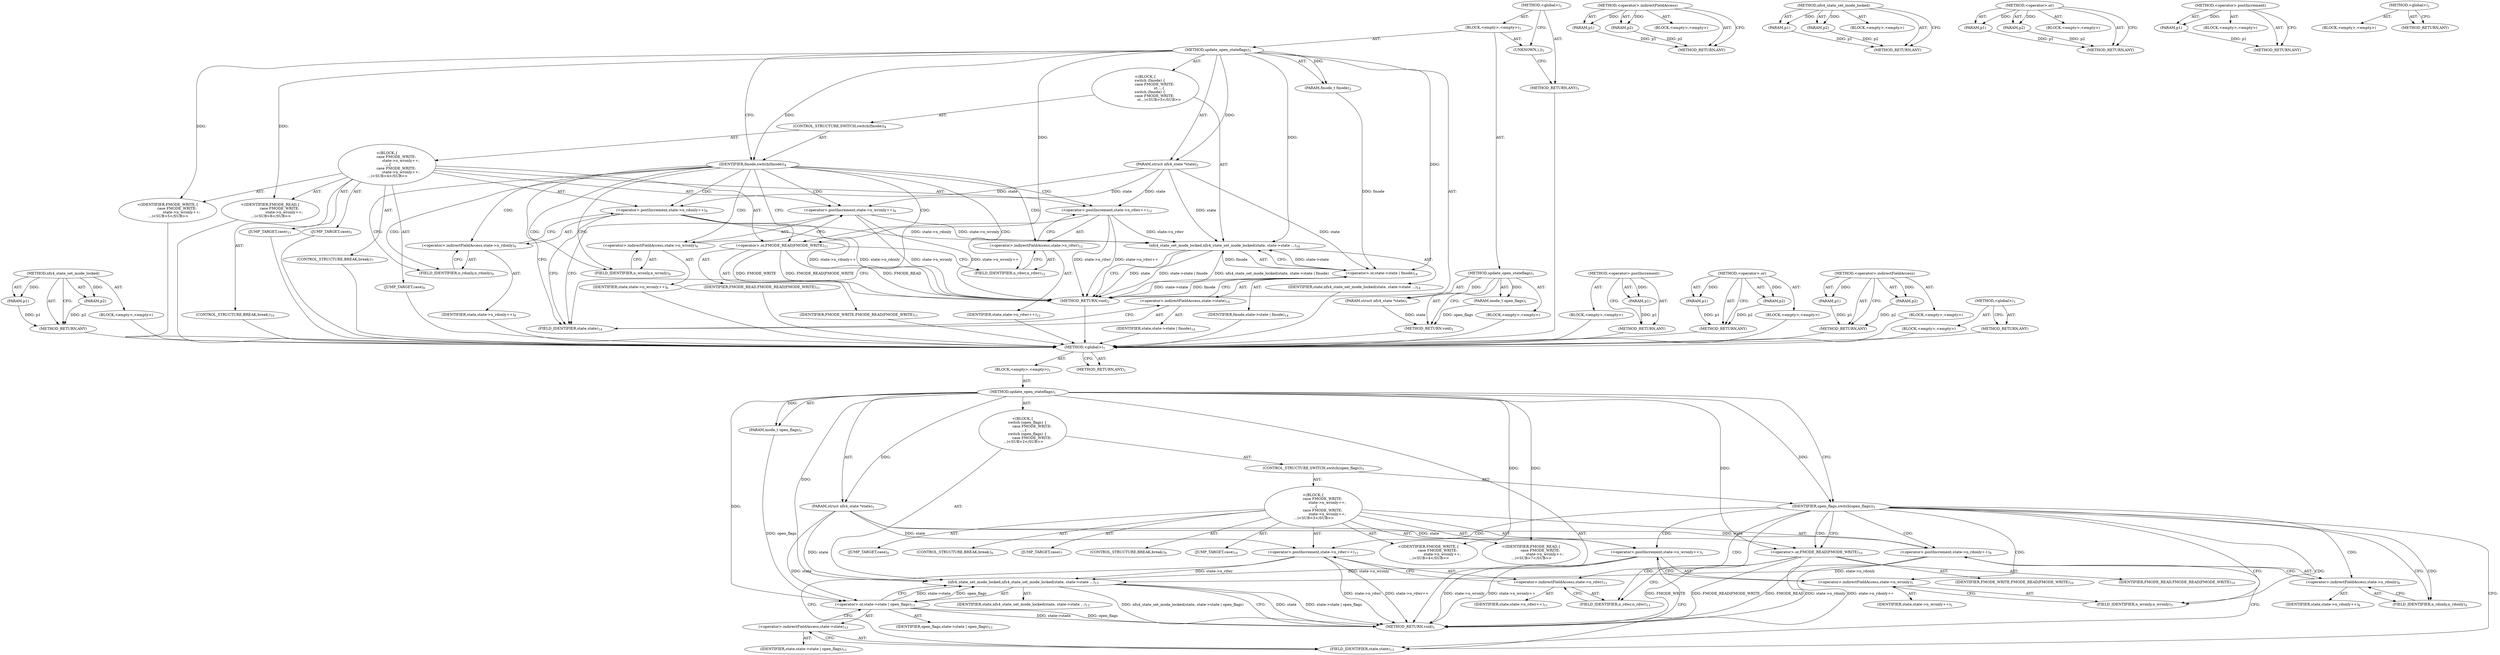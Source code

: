 digraph "update_open_stateflags" {
vulnerable_6 [label=<(METHOD,&lt;global&gt;)<SUB>1</SUB>>];
vulnerable_7 [label=<(BLOCK,&lt;empty&gt;,&lt;empty&gt;)<SUB>1</SUB>>];
vulnerable_8 [label=<(METHOD,update_open_stateflags)<SUB>1</SUB>>];
vulnerable_9 [label=<(PARAM,struct nfs4_state *state)<SUB>1</SUB>>];
vulnerable_10 [label=<(PARAM,mode_t open_flags)<SUB>1</SUB>>];
vulnerable_11 [label="<(BLOCK,{
	switch (open_flags) {
 		case FMODE_WRITE:
 ...,{
	switch (open_flags) {
 		case FMODE_WRITE:
 ...)<SUB>2</SUB>>"];
vulnerable_12 [label=<(CONTROL_STRUCTURE,SWITCH,switch(open_flags))<SUB>3</SUB>>];
vulnerable_13 [label=<(IDENTIFIER,open_flags,switch(open_flags))<SUB>3</SUB>>];
vulnerable_14 [label="<(BLOCK,{
 		case FMODE_WRITE:
 			state-&gt;n_wronly++;
 ...,{
 		case FMODE_WRITE:
 			state-&gt;n_wronly++;
 ...)<SUB>3</SUB>>"];
vulnerable_15 [label=<(JUMP_TARGET,case)<SUB>4</SUB>>];
vulnerable_16 [label="<(IDENTIFIER,FMODE_WRITE,{
 		case FMODE_WRITE:
 			state-&gt;n_wronly++;
 ...)<SUB>4</SUB>>"];
vulnerable_17 [label=<(&lt;operator&gt;.postIncrement,state-&gt;n_wronly++)<SUB>5</SUB>>];
vulnerable_18 [label=<(&lt;operator&gt;.indirectFieldAccess,state-&gt;n_wronly)<SUB>5</SUB>>];
vulnerable_19 [label=<(IDENTIFIER,state,state-&gt;n_wronly++)<SUB>5</SUB>>];
vulnerable_20 [label=<(FIELD_IDENTIFIER,n_wronly,n_wronly)<SUB>5</SUB>>];
vulnerable_21 [label=<(CONTROL_STRUCTURE,BREAK,break;)<SUB>6</SUB>>];
vulnerable_22 [label=<(JUMP_TARGET,case)<SUB>7</SUB>>];
vulnerable_23 [label="<(IDENTIFIER,FMODE_READ,{
 		case FMODE_WRITE:
 			state-&gt;n_wronly++;
 ...)<SUB>7</SUB>>"];
vulnerable_24 [label=<(&lt;operator&gt;.postIncrement,state-&gt;n_rdonly++)<SUB>8</SUB>>];
vulnerable_25 [label=<(&lt;operator&gt;.indirectFieldAccess,state-&gt;n_rdonly)<SUB>8</SUB>>];
vulnerable_26 [label=<(IDENTIFIER,state,state-&gt;n_rdonly++)<SUB>8</SUB>>];
vulnerable_27 [label=<(FIELD_IDENTIFIER,n_rdonly,n_rdonly)<SUB>8</SUB>>];
vulnerable_28 [label=<(CONTROL_STRUCTURE,BREAK,break;)<SUB>9</SUB>>];
vulnerable_29 [label=<(JUMP_TARGET,case)<SUB>10</SUB>>];
vulnerable_30 [label=<(&lt;operator&gt;.or,FMODE_READ|FMODE_WRITE)<SUB>10</SUB>>];
vulnerable_31 [label=<(IDENTIFIER,FMODE_READ,FMODE_READ|FMODE_WRITE)<SUB>10</SUB>>];
vulnerable_32 [label=<(IDENTIFIER,FMODE_WRITE,FMODE_READ|FMODE_WRITE)<SUB>10</SUB>>];
vulnerable_33 [label=<(&lt;operator&gt;.postIncrement,state-&gt;n_rdwr++)<SUB>11</SUB>>];
vulnerable_34 [label=<(&lt;operator&gt;.indirectFieldAccess,state-&gt;n_rdwr)<SUB>11</SUB>>];
vulnerable_35 [label=<(IDENTIFIER,state,state-&gt;n_rdwr++)<SUB>11</SUB>>];
vulnerable_36 [label=<(FIELD_IDENTIFIER,n_rdwr,n_rdwr)<SUB>11</SUB>>];
vulnerable_37 [label=<(nfs4_state_set_mode_locked,nfs4_state_set_mode_locked(state, state-&gt;state ...)<SUB>13</SUB>>];
vulnerable_38 [label=<(IDENTIFIER,state,nfs4_state_set_mode_locked(state, state-&gt;state ...)<SUB>13</SUB>>];
vulnerable_39 [label=<(&lt;operator&gt;.or,state-&gt;state | open_flags)<SUB>13</SUB>>];
vulnerable_40 [label=<(&lt;operator&gt;.indirectFieldAccess,state-&gt;state)<SUB>13</SUB>>];
vulnerable_41 [label=<(IDENTIFIER,state,state-&gt;state | open_flags)<SUB>13</SUB>>];
vulnerable_42 [label=<(FIELD_IDENTIFIER,state,state)<SUB>13</SUB>>];
vulnerable_43 [label=<(IDENTIFIER,open_flags,state-&gt;state | open_flags)<SUB>13</SUB>>];
vulnerable_44 [label=<(METHOD_RETURN,void)<SUB>1</SUB>>];
vulnerable_46 [label=<(METHOD_RETURN,ANY)<SUB>1</SUB>>];
vulnerable_67 [label=<(METHOD,&lt;operator&gt;.indirectFieldAccess)>];
vulnerable_68 [label=<(PARAM,p1)>];
vulnerable_69 [label=<(PARAM,p2)>];
vulnerable_70 [label=<(BLOCK,&lt;empty&gt;,&lt;empty&gt;)>];
vulnerable_71 [label=<(METHOD_RETURN,ANY)>];
vulnerable_77 [label=<(METHOD,nfs4_state_set_mode_locked)>];
vulnerable_78 [label=<(PARAM,p1)>];
vulnerable_79 [label=<(PARAM,p2)>];
vulnerable_80 [label=<(BLOCK,&lt;empty&gt;,&lt;empty&gt;)>];
vulnerable_81 [label=<(METHOD_RETURN,ANY)>];
vulnerable_72 [label=<(METHOD,&lt;operator&gt;.or)>];
vulnerable_73 [label=<(PARAM,p1)>];
vulnerable_74 [label=<(PARAM,p2)>];
vulnerable_75 [label=<(BLOCK,&lt;empty&gt;,&lt;empty&gt;)>];
vulnerable_76 [label=<(METHOD_RETURN,ANY)>];
vulnerable_63 [label=<(METHOD,&lt;operator&gt;.postIncrement)>];
vulnerable_64 [label=<(PARAM,p1)>];
vulnerable_65 [label=<(BLOCK,&lt;empty&gt;,&lt;empty&gt;)>];
vulnerable_66 [label=<(METHOD_RETURN,ANY)>];
vulnerable_57 [label=<(METHOD,&lt;global&gt;)<SUB>1</SUB>>];
vulnerable_58 [label=<(BLOCK,&lt;empty&gt;,&lt;empty&gt;)>];
vulnerable_59 [label=<(METHOD_RETURN,ANY)>];
fixed_86 [label=<(METHOD,nfs4_state_set_mode_locked)>];
fixed_87 [label=<(PARAM,p1)>];
fixed_88 [label=<(PARAM,p2)>];
fixed_89 [label=<(BLOCK,&lt;empty&gt;,&lt;empty&gt;)>];
fixed_90 [label=<(METHOD_RETURN,ANY)>];
fixed_6 [label=<(METHOD,&lt;global&gt;)<SUB>1</SUB>>];
fixed_7 [label=<(BLOCK,&lt;empty&gt;,&lt;empty&gt;)<SUB>1</SUB>>];
fixed_8 [label=<(METHOD,update_open_stateflags)<SUB>1</SUB>>];
fixed_9 [label=<(PARAM,struct nfs4_state *state)<SUB>1</SUB>>];
fixed_10 [label=<(PARAM,mode_t open_flags)<SUB>1</SUB>>];
fixed_11 [label=<(BLOCK,&lt;empty&gt;,&lt;empty&gt;)>];
fixed_12 [label=<(METHOD_RETURN,void)<SUB>1</SUB>>];
fixed_14 [label=<(UNKNOWN,),))<SUB>1</SUB>>];
fixed_15 [label=<(METHOD,update_open_stateflags)<SUB>2</SUB>>];
fixed_16 [label=<(PARAM,struct nfs4_state *state)<SUB>2</SUB>>];
fixed_17 [label=<(PARAM,fmode_t fmode)<SUB>2</SUB>>];
fixed_18 [label="<(BLOCK,{
	switch (fmode) {
 		case FMODE_WRITE:
 			st...,{
	switch (fmode) {
 		case FMODE_WRITE:
 			st...)<SUB>3</SUB>>"];
fixed_19 [label=<(CONTROL_STRUCTURE,SWITCH,switch(fmode))<SUB>4</SUB>>];
fixed_20 [label=<(IDENTIFIER,fmode,switch(fmode))<SUB>4</SUB>>];
fixed_21 [label="<(BLOCK,{
 		case FMODE_WRITE:
 			state-&gt;n_wronly++;
 ...,{
 		case FMODE_WRITE:
 			state-&gt;n_wronly++;
 ...)<SUB>4</SUB>>"];
fixed_22 [label=<(JUMP_TARGET,case)<SUB>5</SUB>>];
fixed_23 [label="<(IDENTIFIER,FMODE_WRITE,{
 		case FMODE_WRITE:
 			state-&gt;n_wronly++;
 ...)<SUB>5</SUB>>"];
fixed_24 [label=<(&lt;operator&gt;.postIncrement,state-&gt;n_wronly++)<SUB>6</SUB>>];
fixed_25 [label=<(&lt;operator&gt;.indirectFieldAccess,state-&gt;n_wronly)<SUB>6</SUB>>];
fixed_26 [label=<(IDENTIFIER,state,state-&gt;n_wronly++)<SUB>6</SUB>>];
fixed_27 [label=<(FIELD_IDENTIFIER,n_wronly,n_wronly)<SUB>6</SUB>>];
fixed_28 [label=<(CONTROL_STRUCTURE,BREAK,break;)<SUB>7</SUB>>];
fixed_29 [label=<(JUMP_TARGET,case)<SUB>8</SUB>>];
fixed_30 [label="<(IDENTIFIER,FMODE_READ,{
 		case FMODE_WRITE:
 			state-&gt;n_wronly++;
 ...)<SUB>8</SUB>>"];
fixed_31 [label=<(&lt;operator&gt;.postIncrement,state-&gt;n_rdonly++)<SUB>9</SUB>>];
fixed_32 [label=<(&lt;operator&gt;.indirectFieldAccess,state-&gt;n_rdonly)<SUB>9</SUB>>];
fixed_33 [label=<(IDENTIFIER,state,state-&gt;n_rdonly++)<SUB>9</SUB>>];
fixed_34 [label=<(FIELD_IDENTIFIER,n_rdonly,n_rdonly)<SUB>9</SUB>>];
fixed_35 [label=<(CONTROL_STRUCTURE,BREAK,break;)<SUB>10</SUB>>];
fixed_36 [label=<(JUMP_TARGET,case)<SUB>11</SUB>>];
fixed_37 [label=<(&lt;operator&gt;.or,FMODE_READ|FMODE_WRITE)<SUB>11</SUB>>];
fixed_38 [label=<(IDENTIFIER,FMODE_READ,FMODE_READ|FMODE_WRITE)<SUB>11</SUB>>];
fixed_39 [label=<(IDENTIFIER,FMODE_WRITE,FMODE_READ|FMODE_WRITE)<SUB>11</SUB>>];
fixed_40 [label=<(&lt;operator&gt;.postIncrement,state-&gt;n_rdwr++)<SUB>12</SUB>>];
fixed_41 [label=<(&lt;operator&gt;.indirectFieldAccess,state-&gt;n_rdwr)<SUB>12</SUB>>];
fixed_42 [label=<(IDENTIFIER,state,state-&gt;n_rdwr++)<SUB>12</SUB>>];
fixed_43 [label=<(FIELD_IDENTIFIER,n_rdwr,n_rdwr)<SUB>12</SUB>>];
fixed_44 [label=<(nfs4_state_set_mode_locked,nfs4_state_set_mode_locked(state, state-&gt;state ...)<SUB>14</SUB>>];
fixed_45 [label=<(IDENTIFIER,state,nfs4_state_set_mode_locked(state, state-&gt;state ...)<SUB>14</SUB>>];
fixed_46 [label=<(&lt;operator&gt;.or,state-&gt;state | fmode)<SUB>14</SUB>>];
fixed_47 [label=<(&lt;operator&gt;.indirectFieldAccess,state-&gt;state)<SUB>14</SUB>>];
fixed_48 [label=<(IDENTIFIER,state,state-&gt;state | fmode)<SUB>14</SUB>>];
fixed_49 [label=<(FIELD_IDENTIFIER,state,state)<SUB>14</SUB>>];
fixed_50 [label=<(IDENTIFIER,fmode,state-&gt;state | fmode)<SUB>14</SUB>>];
fixed_51 [label=<(METHOD_RETURN,void)<SUB>2</SUB>>];
fixed_53 [label=<(METHOD_RETURN,ANY)<SUB>1</SUB>>];
fixed_72 [label=<(METHOD,&lt;operator&gt;.postIncrement)>];
fixed_73 [label=<(PARAM,p1)>];
fixed_74 [label=<(BLOCK,&lt;empty&gt;,&lt;empty&gt;)>];
fixed_75 [label=<(METHOD_RETURN,ANY)>];
fixed_81 [label=<(METHOD,&lt;operator&gt;.or)>];
fixed_82 [label=<(PARAM,p1)>];
fixed_83 [label=<(PARAM,p2)>];
fixed_84 [label=<(BLOCK,&lt;empty&gt;,&lt;empty&gt;)>];
fixed_85 [label=<(METHOD_RETURN,ANY)>];
fixed_76 [label=<(METHOD,&lt;operator&gt;.indirectFieldAccess)>];
fixed_77 [label=<(PARAM,p1)>];
fixed_78 [label=<(PARAM,p2)>];
fixed_79 [label=<(BLOCK,&lt;empty&gt;,&lt;empty&gt;)>];
fixed_80 [label=<(METHOD_RETURN,ANY)>];
fixed_66 [label=<(METHOD,&lt;global&gt;)<SUB>1</SUB>>];
fixed_67 [label=<(BLOCK,&lt;empty&gt;,&lt;empty&gt;)>];
fixed_68 [label=<(METHOD_RETURN,ANY)>];
vulnerable_6 -> vulnerable_7  [key=0, label="AST: "];
vulnerable_6 -> vulnerable_46  [key=0, label="AST: "];
vulnerable_6 -> vulnerable_46  [key=1, label="CFG: "];
vulnerable_7 -> vulnerable_8  [key=0, label="AST: "];
vulnerable_8 -> vulnerable_9  [key=0, label="AST: "];
vulnerable_8 -> vulnerable_9  [key=1, label="DDG: "];
vulnerable_8 -> vulnerable_10  [key=0, label="AST: "];
vulnerable_8 -> vulnerable_10  [key=1, label="DDG: "];
vulnerable_8 -> vulnerable_11  [key=0, label="AST: "];
vulnerable_8 -> vulnerable_44  [key=0, label="AST: "];
vulnerable_8 -> vulnerable_13  [key=0, label="CFG: "];
vulnerable_8 -> vulnerable_13  [key=1, label="DDG: "];
vulnerable_8 -> vulnerable_37  [key=0, label="DDG: "];
vulnerable_8 -> vulnerable_16  [key=0, label="DDG: "];
vulnerable_8 -> vulnerable_23  [key=0, label="DDG: "];
vulnerable_8 -> vulnerable_39  [key=0, label="DDG: "];
vulnerable_8 -> vulnerable_30  [key=0, label="DDG: "];
vulnerable_9 -> vulnerable_37  [key=0, label="DDG: state"];
vulnerable_9 -> vulnerable_39  [key=0, label="DDG: state"];
vulnerable_9 -> vulnerable_17  [key=0, label="DDG: state"];
vulnerable_9 -> vulnerable_24  [key=0, label="DDG: state"];
vulnerable_9 -> vulnerable_33  [key=0, label="DDG: state"];
vulnerable_10 -> vulnerable_39  [key=0, label="DDG: open_flags"];
vulnerable_11 -> vulnerable_12  [key=0, label="AST: "];
vulnerable_11 -> vulnerable_37  [key=0, label="AST: "];
vulnerable_12 -> vulnerable_13  [key=0, label="AST: "];
vulnerable_12 -> vulnerable_14  [key=0, label="AST: "];
vulnerable_13 -> vulnerable_20  [key=0, label="CFG: "];
vulnerable_13 -> vulnerable_20  [key=1, label="CDG: "];
vulnerable_13 -> vulnerable_27  [key=0, label="CFG: "];
vulnerable_13 -> vulnerable_27  [key=1, label="CDG: "];
vulnerable_13 -> vulnerable_30  [key=0, label="CFG: "];
vulnerable_13 -> vulnerable_30  [key=1, label="CDG: "];
vulnerable_13 -> vulnerable_42  [key=0, label="CFG: "];
vulnerable_13 -> vulnerable_24  [key=0, label="CDG: "];
vulnerable_13 -> vulnerable_17  [key=0, label="CDG: "];
vulnerable_13 -> vulnerable_34  [key=0, label="CDG: "];
vulnerable_13 -> vulnerable_18  [key=0, label="CDG: "];
vulnerable_13 -> vulnerable_33  [key=0, label="CDG: "];
vulnerable_13 -> vulnerable_36  [key=0, label="CDG: "];
vulnerable_13 -> vulnerable_25  [key=0, label="CDG: "];
vulnerable_14 -> vulnerable_15  [key=0, label="AST: "];
vulnerable_14 -> vulnerable_16  [key=0, label="AST: "];
vulnerable_14 -> vulnerable_17  [key=0, label="AST: "];
vulnerable_14 -> vulnerable_21  [key=0, label="AST: "];
vulnerable_14 -> vulnerable_22  [key=0, label="AST: "];
vulnerable_14 -> vulnerable_23  [key=0, label="AST: "];
vulnerable_14 -> vulnerable_24  [key=0, label="AST: "];
vulnerable_14 -> vulnerable_28  [key=0, label="AST: "];
vulnerable_14 -> vulnerable_29  [key=0, label="AST: "];
vulnerable_14 -> vulnerable_30  [key=0, label="AST: "];
vulnerable_14 -> vulnerable_33  [key=0, label="AST: "];
vulnerable_17 -> vulnerable_18  [key=0, label="AST: "];
vulnerable_17 -> vulnerable_42  [key=0, label="CFG: "];
vulnerable_17 -> vulnerable_44  [key=0, label="DDG: state-&gt;n_wronly"];
vulnerable_17 -> vulnerable_44  [key=1, label="DDG: state-&gt;n_wronly++"];
vulnerable_17 -> vulnerable_37  [key=0, label="DDG: state-&gt;n_wronly"];
vulnerable_18 -> vulnerable_19  [key=0, label="AST: "];
vulnerable_18 -> vulnerable_20  [key=0, label="AST: "];
vulnerable_18 -> vulnerable_17  [key=0, label="CFG: "];
vulnerable_20 -> vulnerable_18  [key=0, label="CFG: "];
vulnerable_24 -> vulnerable_25  [key=0, label="AST: "];
vulnerable_24 -> vulnerable_42  [key=0, label="CFG: "];
vulnerable_24 -> vulnerable_44  [key=0, label="DDG: state-&gt;n_rdonly"];
vulnerable_24 -> vulnerable_44  [key=1, label="DDG: state-&gt;n_rdonly++"];
vulnerable_24 -> vulnerable_37  [key=0, label="DDG: state-&gt;n_rdonly"];
vulnerable_25 -> vulnerable_26  [key=0, label="AST: "];
vulnerable_25 -> vulnerable_27  [key=0, label="AST: "];
vulnerable_25 -> vulnerable_24  [key=0, label="CFG: "];
vulnerable_27 -> vulnerable_25  [key=0, label="CFG: "];
vulnerable_30 -> vulnerable_31  [key=0, label="AST: "];
vulnerable_30 -> vulnerable_32  [key=0, label="AST: "];
vulnerable_30 -> vulnerable_36  [key=0, label="CFG: "];
vulnerable_30 -> vulnerable_44  [key=0, label="DDG: FMODE_WRITE"];
vulnerable_30 -> vulnerable_44  [key=1, label="DDG: FMODE_READ|FMODE_WRITE"];
vulnerable_30 -> vulnerable_44  [key=2, label="DDG: FMODE_READ"];
vulnerable_33 -> vulnerable_34  [key=0, label="AST: "];
vulnerable_33 -> vulnerable_42  [key=0, label="CFG: "];
vulnerable_33 -> vulnerable_44  [key=0, label="DDG: state-&gt;n_rdwr"];
vulnerable_33 -> vulnerable_44  [key=1, label="DDG: state-&gt;n_rdwr++"];
vulnerable_33 -> vulnerable_37  [key=0, label="DDG: state-&gt;n_rdwr"];
vulnerable_34 -> vulnerable_35  [key=0, label="AST: "];
vulnerable_34 -> vulnerable_36  [key=0, label="AST: "];
vulnerable_34 -> vulnerable_33  [key=0, label="CFG: "];
vulnerable_36 -> vulnerable_34  [key=0, label="CFG: "];
vulnerable_37 -> vulnerable_38  [key=0, label="AST: "];
vulnerable_37 -> vulnerable_39  [key=0, label="AST: "];
vulnerable_37 -> vulnerable_44  [key=0, label="CFG: "];
vulnerable_37 -> vulnerable_44  [key=1, label="DDG: state"];
vulnerable_37 -> vulnerable_44  [key=2, label="DDG: state-&gt;state | open_flags"];
vulnerable_37 -> vulnerable_44  [key=3, label="DDG: nfs4_state_set_mode_locked(state, state-&gt;state | open_flags)"];
vulnerable_39 -> vulnerable_40  [key=0, label="AST: "];
vulnerable_39 -> vulnerable_43  [key=0, label="AST: "];
vulnerable_39 -> vulnerable_37  [key=0, label="CFG: "];
vulnerable_39 -> vulnerable_37  [key=1, label="DDG: state-&gt;state"];
vulnerable_39 -> vulnerable_37  [key=2, label="DDG: open_flags"];
vulnerable_39 -> vulnerable_44  [key=0, label="DDG: state-&gt;state"];
vulnerable_39 -> vulnerable_44  [key=1, label="DDG: open_flags"];
vulnerable_40 -> vulnerable_41  [key=0, label="AST: "];
vulnerable_40 -> vulnerable_42  [key=0, label="AST: "];
vulnerable_40 -> vulnerable_39  [key=0, label="CFG: "];
vulnerable_42 -> vulnerable_40  [key=0, label="CFG: "];
vulnerable_67 -> vulnerable_68  [key=0, label="AST: "];
vulnerable_67 -> vulnerable_68  [key=1, label="DDG: "];
vulnerable_67 -> vulnerable_70  [key=0, label="AST: "];
vulnerable_67 -> vulnerable_69  [key=0, label="AST: "];
vulnerable_67 -> vulnerable_69  [key=1, label="DDG: "];
vulnerable_67 -> vulnerable_71  [key=0, label="AST: "];
vulnerable_67 -> vulnerable_71  [key=1, label="CFG: "];
vulnerable_68 -> vulnerable_71  [key=0, label="DDG: p1"];
vulnerable_69 -> vulnerable_71  [key=0, label="DDG: p2"];
vulnerable_77 -> vulnerable_78  [key=0, label="AST: "];
vulnerable_77 -> vulnerable_78  [key=1, label="DDG: "];
vulnerable_77 -> vulnerable_80  [key=0, label="AST: "];
vulnerable_77 -> vulnerable_79  [key=0, label="AST: "];
vulnerable_77 -> vulnerable_79  [key=1, label="DDG: "];
vulnerable_77 -> vulnerable_81  [key=0, label="AST: "];
vulnerable_77 -> vulnerable_81  [key=1, label="CFG: "];
vulnerable_78 -> vulnerable_81  [key=0, label="DDG: p1"];
vulnerable_79 -> vulnerable_81  [key=0, label="DDG: p2"];
vulnerable_72 -> vulnerable_73  [key=0, label="AST: "];
vulnerable_72 -> vulnerable_73  [key=1, label="DDG: "];
vulnerable_72 -> vulnerable_75  [key=0, label="AST: "];
vulnerable_72 -> vulnerable_74  [key=0, label="AST: "];
vulnerable_72 -> vulnerable_74  [key=1, label="DDG: "];
vulnerable_72 -> vulnerable_76  [key=0, label="AST: "];
vulnerable_72 -> vulnerable_76  [key=1, label="CFG: "];
vulnerable_73 -> vulnerable_76  [key=0, label="DDG: p1"];
vulnerable_74 -> vulnerable_76  [key=0, label="DDG: p2"];
vulnerable_63 -> vulnerable_64  [key=0, label="AST: "];
vulnerable_63 -> vulnerable_64  [key=1, label="DDG: "];
vulnerable_63 -> vulnerable_65  [key=0, label="AST: "];
vulnerable_63 -> vulnerable_66  [key=0, label="AST: "];
vulnerable_63 -> vulnerable_66  [key=1, label="CFG: "];
vulnerable_64 -> vulnerable_66  [key=0, label="DDG: p1"];
vulnerable_57 -> vulnerable_58  [key=0, label="AST: "];
vulnerable_57 -> vulnerable_59  [key=0, label="AST: "];
vulnerable_57 -> vulnerable_59  [key=1, label="CFG: "];
fixed_86 -> fixed_87  [key=0, label="AST: "];
fixed_86 -> fixed_87  [key=1, label="DDG: "];
fixed_86 -> fixed_89  [key=0, label="AST: "];
fixed_86 -> fixed_88  [key=0, label="AST: "];
fixed_86 -> fixed_88  [key=1, label="DDG: "];
fixed_86 -> fixed_90  [key=0, label="AST: "];
fixed_86 -> fixed_90  [key=1, label="CFG: "];
fixed_87 -> fixed_90  [key=0, label="DDG: p1"];
fixed_88 -> fixed_90  [key=0, label="DDG: p2"];
fixed_89 -> vulnerable_6  [key=0];
fixed_90 -> vulnerable_6  [key=0];
fixed_6 -> fixed_7  [key=0, label="AST: "];
fixed_6 -> fixed_53  [key=0, label="AST: "];
fixed_6 -> fixed_14  [key=0, label="CFG: "];
fixed_7 -> fixed_8  [key=0, label="AST: "];
fixed_7 -> fixed_14  [key=0, label="AST: "];
fixed_7 -> fixed_15  [key=0, label="AST: "];
fixed_8 -> fixed_9  [key=0, label="AST: "];
fixed_8 -> fixed_9  [key=1, label="DDG: "];
fixed_8 -> fixed_10  [key=0, label="AST: "];
fixed_8 -> fixed_10  [key=1, label="DDG: "];
fixed_8 -> fixed_11  [key=0, label="AST: "];
fixed_8 -> fixed_12  [key=0, label="AST: "];
fixed_8 -> fixed_12  [key=1, label="CFG: "];
fixed_9 -> fixed_12  [key=0, label="DDG: state"];
fixed_10 -> fixed_12  [key=0, label="DDG: open_flags"];
fixed_11 -> vulnerable_6  [key=0];
fixed_12 -> vulnerable_6  [key=0];
fixed_14 -> fixed_53  [key=0, label="CFG: "];
fixed_15 -> fixed_16  [key=0, label="AST: "];
fixed_15 -> fixed_16  [key=1, label="DDG: "];
fixed_15 -> fixed_17  [key=0, label="AST: "];
fixed_15 -> fixed_17  [key=1, label="DDG: "];
fixed_15 -> fixed_18  [key=0, label="AST: "];
fixed_15 -> fixed_51  [key=0, label="AST: "];
fixed_15 -> fixed_20  [key=0, label="CFG: "];
fixed_15 -> fixed_20  [key=1, label="DDG: "];
fixed_15 -> fixed_44  [key=0, label="DDG: "];
fixed_15 -> fixed_23  [key=0, label="DDG: "];
fixed_15 -> fixed_30  [key=0, label="DDG: "];
fixed_15 -> fixed_46  [key=0, label="DDG: "];
fixed_15 -> fixed_37  [key=0, label="DDG: "];
fixed_16 -> fixed_44  [key=0, label="DDG: state"];
fixed_16 -> fixed_46  [key=0, label="DDG: state"];
fixed_16 -> fixed_24  [key=0, label="DDG: state"];
fixed_16 -> fixed_31  [key=0, label="DDG: state"];
fixed_16 -> fixed_40  [key=0, label="DDG: state"];
fixed_17 -> fixed_46  [key=0, label="DDG: fmode"];
fixed_18 -> fixed_19  [key=0, label="AST: "];
fixed_18 -> fixed_44  [key=0, label="AST: "];
fixed_19 -> fixed_20  [key=0, label="AST: "];
fixed_19 -> fixed_21  [key=0, label="AST: "];
fixed_20 -> fixed_27  [key=0, label="CFG: "];
fixed_20 -> fixed_27  [key=1, label="CDG: "];
fixed_20 -> fixed_34  [key=0, label="CFG: "];
fixed_20 -> fixed_34  [key=1, label="CDG: "];
fixed_20 -> fixed_37  [key=0, label="CFG: "];
fixed_20 -> fixed_37  [key=1, label="CDG: "];
fixed_20 -> fixed_49  [key=0, label="CFG: "];
fixed_20 -> fixed_40  [key=0, label="CDG: "];
fixed_20 -> fixed_24  [key=0, label="CDG: "];
fixed_20 -> fixed_32  [key=0, label="CDG: "];
fixed_20 -> fixed_25  [key=0, label="CDG: "];
fixed_20 -> fixed_41  [key=0, label="CDG: "];
fixed_20 -> fixed_31  [key=0, label="CDG: "];
fixed_20 -> fixed_43  [key=0, label="CDG: "];
fixed_21 -> fixed_22  [key=0, label="AST: "];
fixed_21 -> fixed_23  [key=0, label="AST: "];
fixed_21 -> fixed_24  [key=0, label="AST: "];
fixed_21 -> fixed_28  [key=0, label="AST: "];
fixed_21 -> fixed_29  [key=0, label="AST: "];
fixed_21 -> fixed_30  [key=0, label="AST: "];
fixed_21 -> fixed_31  [key=0, label="AST: "];
fixed_21 -> fixed_35  [key=0, label="AST: "];
fixed_21 -> fixed_36  [key=0, label="AST: "];
fixed_21 -> fixed_37  [key=0, label="AST: "];
fixed_21 -> fixed_40  [key=0, label="AST: "];
fixed_22 -> vulnerable_6  [key=0];
fixed_23 -> vulnerable_6  [key=0];
fixed_24 -> fixed_25  [key=0, label="AST: "];
fixed_24 -> fixed_49  [key=0, label="CFG: "];
fixed_24 -> fixed_51  [key=0, label="DDG: state-&gt;n_wronly"];
fixed_24 -> fixed_51  [key=1, label="DDG: state-&gt;n_wronly++"];
fixed_24 -> fixed_44  [key=0, label="DDG: state-&gt;n_wronly"];
fixed_25 -> fixed_26  [key=0, label="AST: "];
fixed_25 -> fixed_27  [key=0, label="AST: "];
fixed_25 -> fixed_24  [key=0, label="CFG: "];
fixed_26 -> vulnerable_6  [key=0];
fixed_27 -> fixed_25  [key=0, label="CFG: "];
fixed_28 -> vulnerable_6  [key=0];
fixed_29 -> vulnerable_6  [key=0];
fixed_30 -> vulnerable_6  [key=0];
fixed_31 -> fixed_32  [key=0, label="AST: "];
fixed_31 -> fixed_49  [key=0, label="CFG: "];
fixed_31 -> fixed_51  [key=0, label="DDG: state-&gt;n_rdonly"];
fixed_31 -> fixed_51  [key=1, label="DDG: state-&gt;n_rdonly++"];
fixed_31 -> fixed_44  [key=0, label="DDG: state-&gt;n_rdonly"];
fixed_32 -> fixed_33  [key=0, label="AST: "];
fixed_32 -> fixed_34  [key=0, label="AST: "];
fixed_32 -> fixed_31  [key=0, label="CFG: "];
fixed_33 -> vulnerable_6  [key=0];
fixed_34 -> fixed_32  [key=0, label="CFG: "];
fixed_35 -> vulnerable_6  [key=0];
fixed_36 -> vulnerable_6  [key=0];
fixed_37 -> fixed_38  [key=0, label="AST: "];
fixed_37 -> fixed_39  [key=0, label="AST: "];
fixed_37 -> fixed_43  [key=0, label="CFG: "];
fixed_37 -> fixed_51  [key=0, label="DDG: FMODE_WRITE"];
fixed_37 -> fixed_51  [key=1, label="DDG: FMODE_READ|FMODE_WRITE"];
fixed_37 -> fixed_51  [key=2, label="DDG: FMODE_READ"];
fixed_38 -> vulnerable_6  [key=0];
fixed_39 -> vulnerable_6  [key=0];
fixed_40 -> fixed_41  [key=0, label="AST: "];
fixed_40 -> fixed_49  [key=0, label="CFG: "];
fixed_40 -> fixed_51  [key=0, label="DDG: state-&gt;n_rdwr"];
fixed_40 -> fixed_51  [key=1, label="DDG: state-&gt;n_rdwr++"];
fixed_40 -> fixed_44  [key=0, label="DDG: state-&gt;n_rdwr"];
fixed_41 -> fixed_42  [key=0, label="AST: "];
fixed_41 -> fixed_43  [key=0, label="AST: "];
fixed_41 -> fixed_40  [key=0, label="CFG: "];
fixed_42 -> vulnerable_6  [key=0];
fixed_43 -> fixed_41  [key=0, label="CFG: "];
fixed_44 -> fixed_45  [key=0, label="AST: "];
fixed_44 -> fixed_46  [key=0, label="AST: "];
fixed_44 -> fixed_51  [key=0, label="CFG: "];
fixed_44 -> fixed_51  [key=1, label="DDG: state"];
fixed_44 -> fixed_51  [key=2, label="DDG: state-&gt;state | fmode"];
fixed_44 -> fixed_51  [key=3, label="DDG: nfs4_state_set_mode_locked(state, state-&gt;state | fmode)"];
fixed_45 -> vulnerable_6  [key=0];
fixed_46 -> fixed_47  [key=0, label="AST: "];
fixed_46 -> fixed_50  [key=0, label="AST: "];
fixed_46 -> fixed_44  [key=0, label="CFG: "];
fixed_46 -> fixed_44  [key=1, label="DDG: state-&gt;state"];
fixed_46 -> fixed_44  [key=2, label="DDG: fmode"];
fixed_46 -> fixed_51  [key=0, label="DDG: state-&gt;state"];
fixed_46 -> fixed_51  [key=1, label="DDG: fmode"];
fixed_47 -> fixed_48  [key=0, label="AST: "];
fixed_47 -> fixed_49  [key=0, label="AST: "];
fixed_47 -> fixed_46  [key=0, label="CFG: "];
fixed_48 -> vulnerable_6  [key=0];
fixed_49 -> fixed_47  [key=0, label="CFG: "];
fixed_50 -> vulnerable_6  [key=0];
fixed_51 -> vulnerable_6  [key=0];
fixed_53 -> vulnerable_6  [key=0];
fixed_72 -> fixed_73  [key=0, label="AST: "];
fixed_72 -> fixed_73  [key=1, label="DDG: "];
fixed_72 -> fixed_74  [key=0, label="AST: "];
fixed_72 -> fixed_75  [key=0, label="AST: "];
fixed_72 -> fixed_75  [key=1, label="CFG: "];
fixed_73 -> fixed_75  [key=0, label="DDG: p1"];
fixed_74 -> vulnerable_6  [key=0];
fixed_75 -> vulnerable_6  [key=0];
fixed_81 -> fixed_82  [key=0, label="AST: "];
fixed_81 -> fixed_82  [key=1, label="DDG: "];
fixed_81 -> fixed_84  [key=0, label="AST: "];
fixed_81 -> fixed_83  [key=0, label="AST: "];
fixed_81 -> fixed_83  [key=1, label="DDG: "];
fixed_81 -> fixed_85  [key=0, label="AST: "];
fixed_81 -> fixed_85  [key=1, label="CFG: "];
fixed_82 -> fixed_85  [key=0, label="DDG: p1"];
fixed_83 -> fixed_85  [key=0, label="DDG: p2"];
fixed_84 -> vulnerable_6  [key=0];
fixed_85 -> vulnerable_6  [key=0];
fixed_76 -> fixed_77  [key=0, label="AST: "];
fixed_76 -> fixed_77  [key=1, label="DDG: "];
fixed_76 -> fixed_79  [key=0, label="AST: "];
fixed_76 -> fixed_78  [key=0, label="AST: "];
fixed_76 -> fixed_78  [key=1, label="DDG: "];
fixed_76 -> fixed_80  [key=0, label="AST: "];
fixed_76 -> fixed_80  [key=1, label="CFG: "];
fixed_77 -> fixed_80  [key=0, label="DDG: p1"];
fixed_78 -> fixed_80  [key=0, label="DDG: p2"];
fixed_79 -> vulnerable_6  [key=0];
fixed_80 -> vulnerable_6  [key=0];
fixed_66 -> fixed_67  [key=0, label="AST: "];
fixed_66 -> fixed_68  [key=0, label="AST: "];
fixed_66 -> fixed_68  [key=1, label="CFG: "];
fixed_67 -> vulnerable_6  [key=0];
fixed_68 -> vulnerable_6  [key=0];
}
